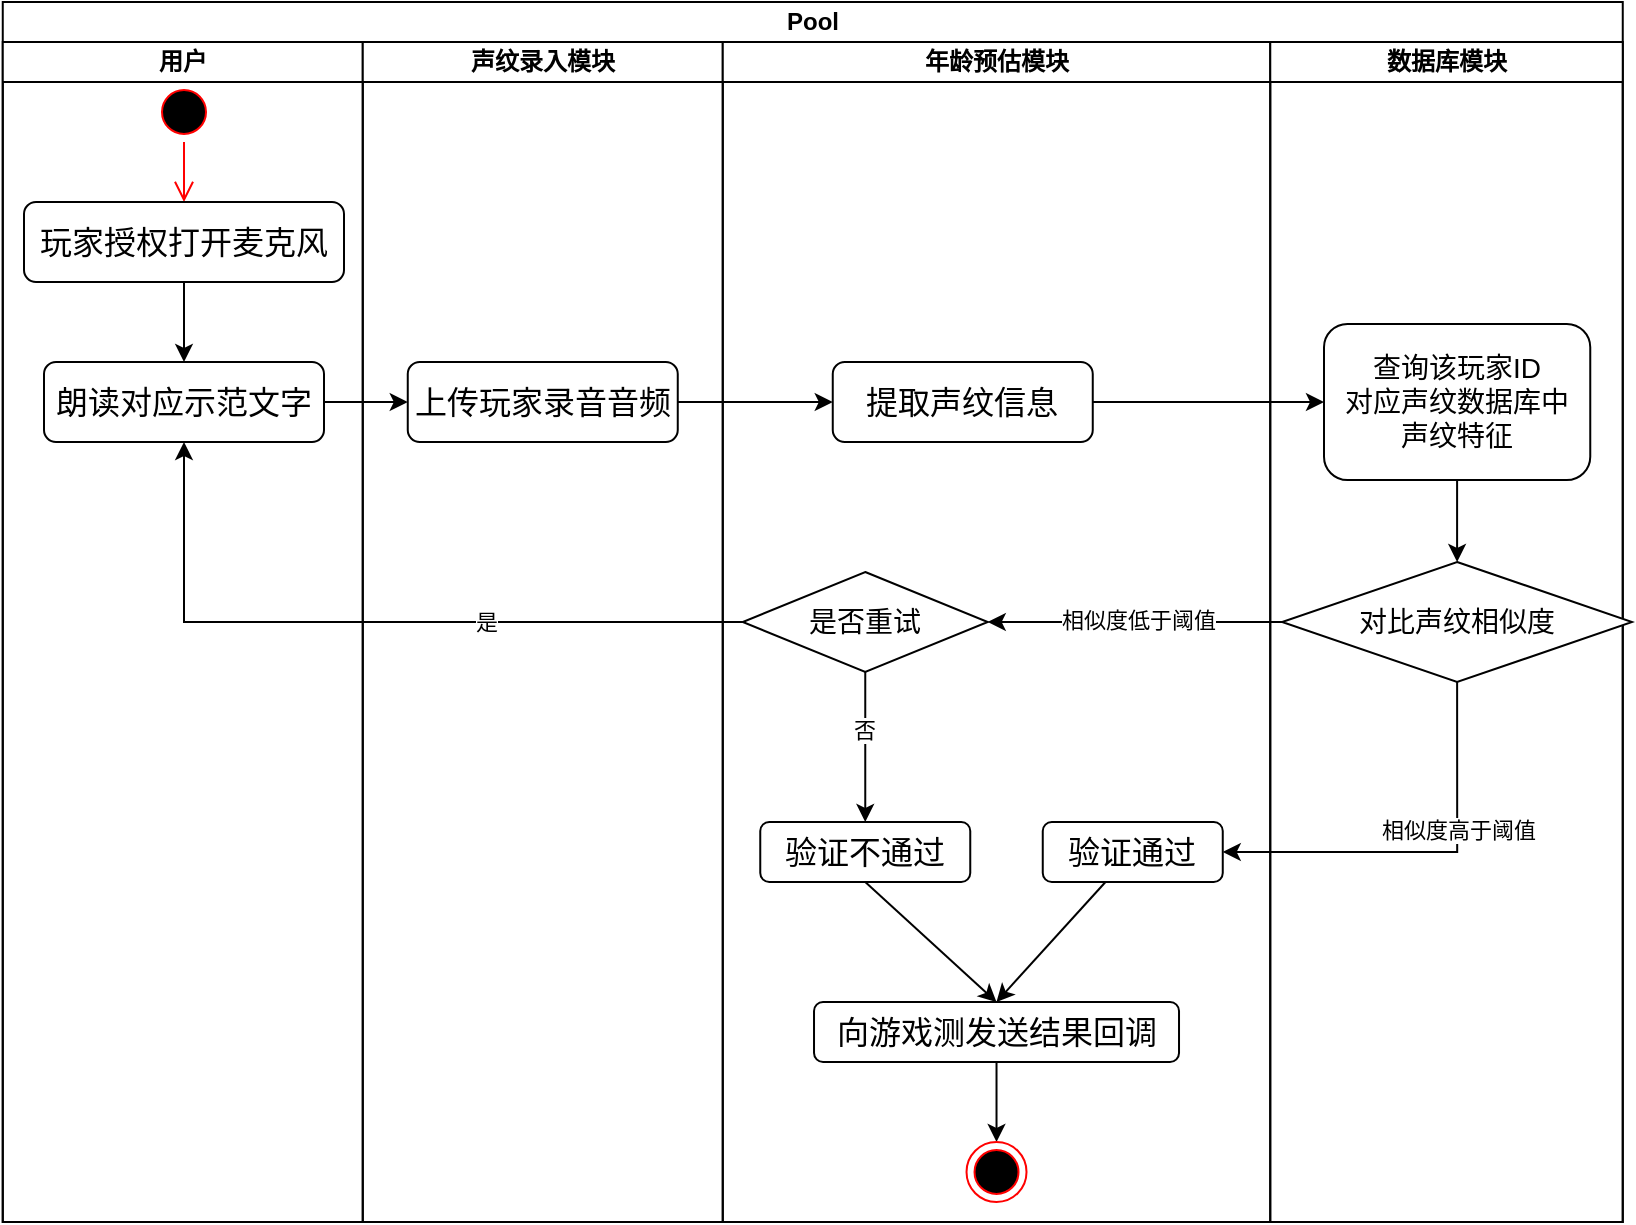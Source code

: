 <mxfile version="21.7.0" type="github">
  <diagram id="prtHgNgQTEPvFCAcTncT" name="Page-1">
    <mxGraphModel dx="884" dy="893" grid="1" gridSize="10" guides="1" tooltips="1" connect="1" arrows="1" fold="1" page="1" pageScale="1" pageWidth="1169" pageHeight="1654" math="0" shadow="0">
      <root>
        <mxCell id="0" />
        <mxCell id="1" parent="0" />
        <mxCell id="PwU85s7J777pROoVStlR-39" value="Pool" style="swimlane;childLayout=stackLayout;resizeParent=1;resizeParentMax=0;startSize=20;html=1;" vertex="1" parent="1">
          <mxGeometry x="139.38" y="10" width="810" height="610" as="geometry" />
        </mxCell>
        <mxCell id="PwU85s7J777pROoVStlR-40" value="用户" style="swimlane;startSize=20;html=1;" vertex="1" parent="PwU85s7J777pROoVStlR-39">
          <mxGeometry y="20" width="180" height="590" as="geometry" />
        </mxCell>
        <mxCell id="PwU85s7J777pROoVStlR-41" value="" style="ellipse;html=1;shape=startState;fillColor=#000000;strokeColor=#ff0000;" vertex="1" parent="PwU85s7J777pROoVStlR-40">
          <mxGeometry x="75.62" y="20" width="30" height="30" as="geometry" />
        </mxCell>
        <mxCell id="PwU85s7J777pROoVStlR-42" value="" style="edgeStyle=orthogonalEdgeStyle;html=1;verticalAlign=bottom;endArrow=open;endSize=8;strokeColor=#ff0000;rounded=0;entryX=0.5;entryY=0;entryDx=0;entryDy=0;" edge="1" parent="PwU85s7J777pROoVStlR-40" source="PwU85s7J777pROoVStlR-41" target="PwU85s7J777pROoVStlR-43">
          <mxGeometry relative="1" as="geometry">
            <mxPoint x="50" y="120" as="targetPoint" />
          </mxGeometry>
        </mxCell>
        <mxCell id="PwU85s7J777pROoVStlR-43" value="&lt;font style=&quot;font-size: 16px;&quot; face=&quot;Lucida Console&quot;&gt;玩家授权打开麦克风&lt;/font&gt;" style="rounded=1;whiteSpace=wrap;html=1;" vertex="1" parent="PwU85s7J777pROoVStlR-40">
          <mxGeometry x="10.62" y="80" width="160" height="40" as="geometry" />
        </mxCell>
        <mxCell id="PwU85s7J777pROoVStlR-44" value="&lt;font face=&quot;Lucida Console&quot; style=&quot;font-size: 16px;&quot;&gt;朗读对应示范文字&lt;/font&gt;" style="rounded=1;whiteSpace=wrap;html=1;" vertex="1" parent="PwU85s7J777pROoVStlR-40">
          <mxGeometry x="20.62" y="160" width="140" height="40" as="geometry" />
        </mxCell>
        <mxCell id="PwU85s7J777pROoVStlR-45" style="edgeStyle=orthogonalEdgeStyle;rounded=0;orthogonalLoop=1;jettySize=auto;html=1;" edge="1" parent="PwU85s7J777pROoVStlR-40" source="PwU85s7J777pROoVStlR-43" target="PwU85s7J777pROoVStlR-44">
          <mxGeometry relative="1" as="geometry" />
        </mxCell>
        <mxCell id="PwU85s7J777pROoVStlR-46" value="声纹录入模块" style="swimlane;startSize=20;html=1;" vertex="1" parent="PwU85s7J777pROoVStlR-39">
          <mxGeometry x="180" y="20" width="180" height="590" as="geometry" />
        </mxCell>
        <mxCell id="PwU85s7J777pROoVStlR-47" value="&lt;font face=&quot;Lucida Console&quot; style=&quot;font-size: 16px;&quot;&gt;上传玩家录音音频&lt;/font&gt;" style="rounded=1;whiteSpace=wrap;html=1;" vertex="1" parent="PwU85s7J777pROoVStlR-46">
          <mxGeometry x="22.5" y="160" width="135" height="40" as="geometry" />
        </mxCell>
        <mxCell id="PwU85s7J777pROoVStlR-48" style="edgeStyle=orthogonalEdgeStyle;rounded=0;orthogonalLoop=1;jettySize=auto;html=1;exitX=1;exitY=0.5;exitDx=0;exitDy=0;entryX=0;entryY=0.5;entryDx=0;entryDy=0;" edge="1" parent="PwU85s7J777pROoVStlR-39" source="PwU85s7J777pROoVStlR-44" target="PwU85s7J777pROoVStlR-47">
          <mxGeometry relative="1" as="geometry" />
        </mxCell>
        <mxCell id="PwU85s7J777pROoVStlR-49" style="edgeStyle=orthogonalEdgeStyle;rounded=0;orthogonalLoop=1;jettySize=auto;html=1;exitX=1;exitY=0.5;exitDx=0;exitDy=0;entryX=0;entryY=0.5;entryDx=0;entryDy=0;" edge="1" parent="PwU85s7J777pROoVStlR-39" source="PwU85s7J777pROoVStlR-47" target="PwU85s7J777pROoVStlR-54">
          <mxGeometry relative="1" as="geometry" />
        </mxCell>
        <mxCell id="PwU85s7J777pROoVStlR-50" style="edgeStyle=orthogonalEdgeStyle;rounded=0;orthogonalLoop=1;jettySize=auto;html=1;exitX=0;exitY=0.5;exitDx=0;exitDy=0;entryX=0.5;entryY=1;entryDx=0;entryDy=0;" edge="1" parent="PwU85s7J777pROoVStlR-39" source="PwU85s7J777pROoVStlR-56" target="PwU85s7J777pROoVStlR-44">
          <mxGeometry relative="1" as="geometry" />
        </mxCell>
        <mxCell id="PwU85s7J777pROoVStlR-51" value="是" style="edgeLabel;html=1;align=center;verticalAlign=middle;resizable=0;points=[];" vertex="1" connectable="0" parent="PwU85s7J777pROoVStlR-50">
          <mxGeometry x="-0.022" y="-1" relative="1" as="geometry">
            <mxPoint x="52" y="1" as="offset" />
          </mxGeometry>
        </mxCell>
        <mxCell id="PwU85s7J777pROoVStlR-52" value="年龄预估模块" style="swimlane;startSize=20;html=1;" vertex="1" parent="PwU85s7J777pROoVStlR-39">
          <mxGeometry x="360" y="20" width="273.75" height="590" as="geometry" />
        </mxCell>
        <mxCell id="PwU85s7J777pROoVStlR-54" value="&lt;font size=&quot;3&quot; face=&quot;Lucida Console&quot;&gt;提取声纹信息&lt;br&gt;&lt;/font&gt;" style="rounded=1;whiteSpace=wrap;html=1;" vertex="1" parent="PwU85s7J777pROoVStlR-52">
          <mxGeometry x="55" y="160" width="130" height="40" as="geometry" />
        </mxCell>
        <mxCell id="PwU85s7J777pROoVStlR-56" value="&lt;span style=&quot;font-size: 14px;&quot;&gt;是否重试&lt;/span&gt;" style="rhombus;whiteSpace=wrap;html=1;" vertex="1" parent="PwU85s7J777pROoVStlR-52">
          <mxGeometry x="10" y="265" width="122.5" height="50" as="geometry" />
        </mxCell>
        <mxCell id="PwU85s7J777pROoVStlR-59" value="&lt;font size=&quot;3&quot; face=&quot;Lucida Console&quot;&gt;验证通过&lt;/font&gt;" style="rounded=1;whiteSpace=wrap;html=1;" vertex="1" parent="PwU85s7J777pROoVStlR-52">
          <mxGeometry x="160" y="390" width="90" height="30" as="geometry" />
        </mxCell>
        <mxCell id="PwU85s7J777pROoVStlR-62" value="&lt;font size=&quot;3&quot; face=&quot;Lucida Console&quot;&gt;验证不通过&lt;/font&gt;" style="rounded=1;whiteSpace=wrap;html=1;" vertex="1" parent="PwU85s7J777pROoVStlR-52">
          <mxGeometry x="18.75" y="390" width="105" height="30" as="geometry" />
        </mxCell>
        <mxCell id="PwU85s7J777pROoVStlR-63" style="rounded=0;orthogonalLoop=1;jettySize=auto;html=1;exitX=0.5;exitY=1;exitDx=0;exitDy=0;entryX=0.5;entryY=0;entryDx=0;entryDy=0;edgeStyle=orthogonalEdgeStyle;" edge="1" parent="PwU85s7J777pROoVStlR-52" source="PwU85s7J777pROoVStlR-56" target="PwU85s7J777pROoVStlR-62">
          <mxGeometry relative="1" as="geometry" />
        </mxCell>
        <mxCell id="PwU85s7J777pROoVStlR-64" value="否" style="edgeLabel;html=1;align=center;verticalAlign=middle;resizable=0;points=[];" vertex="1" connectable="0" parent="PwU85s7J777pROoVStlR-63">
          <mxGeometry x="-0.222" y="-1" relative="1" as="geometry">
            <mxPoint as="offset" />
          </mxGeometry>
        </mxCell>
        <mxCell id="PwU85s7J777pROoVStlR-65" style="edgeStyle=orthogonalEdgeStyle;rounded=0;orthogonalLoop=1;jettySize=auto;html=1;exitX=0.5;exitY=1;exitDx=0;exitDy=0;entryX=0.5;entryY=0;entryDx=0;entryDy=0;" edge="1" parent="PwU85s7J777pROoVStlR-52" source="PwU85s7J777pROoVStlR-66" target="PwU85s7J777pROoVStlR-69">
          <mxGeometry relative="1" as="geometry" />
        </mxCell>
        <mxCell id="PwU85s7J777pROoVStlR-66" value="&lt;font size=&quot;3&quot; face=&quot;Lucida Console&quot;&gt;向游戏测发送结果回调&lt;/font&gt;" style="rounded=1;whiteSpace=wrap;html=1;" vertex="1" parent="PwU85s7J777pROoVStlR-52">
          <mxGeometry x="45.63" y="480" width="182.5" height="30" as="geometry" />
        </mxCell>
        <mxCell id="PwU85s7J777pROoVStlR-67" style="rounded=0;orthogonalLoop=1;jettySize=auto;html=1;entryX=0.5;entryY=0;entryDx=0;entryDy=0;" edge="1" parent="PwU85s7J777pROoVStlR-52" source="PwU85s7J777pROoVStlR-59" target="PwU85s7J777pROoVStlR-66">
          <mxGeometry relative="1" as="geometry" />
        </mxCell>
        <mxCell id="PwU85s7J777pROoVStlR-68" style="rounded=0;orthogonalLoop=1;jettySize=auto;html=1;exitX=0.5;exitY=1;exitDx=0;exitDy=0;entryX=0.5;entryY=0;entryDx=0;entryDy=0;" edge="1" parent="PwU85s7J777pROoVStlR-52" source="PwU85s7J777pROoVStlR-62" target="PwU85s7J777pROoVStlR-66">
          <mxGeometry relative="1" as="geometry" />
        </mxCell>
        <mxCell id="PwU85s7J777pROoVStlR-69" value="" style="ellipse;html=1;shape=endState;fillColor=#000000;strokeColor=#ff0000;" vertex="1" parent="PwU85s7J777pROoVStlR-52">
          <mxGeometry x="121.88" y="550" width="30" height="30" as="geometry" />
        </mxCell>
        <mxCell id="PwU85s7J777pROoVStlR-72" style="edgeStyle=orthogonalEdgeStyle;rounded=0;orthogonalLoop=1;jettySize=auto;html=1;entryX=0;entryY=0.5;entryDx=0;entryDy=0;" edge="1" parent="PwU85s7J777pROoVStlR-39" source="PwU85s7J777pROoVStlR-54" target="PwU85s7J777pROoVStlR-71">
          <mxGeometry relative="1" as="geometry">
            <mxPoint x="650.62" y="200" as="targetPoint" />
          </mxGeometry>
        </mxCell>
        <mxCell id="PwU85s7J777pROoVStlR-70" value="数据库模块" style="swimlane;startSize=20;html=1;" vertex="1" parent="PwU85s7J777pROoVStlR-39">
          <mxGeometry x="633.75" y="20" width="176.25" height="590" as="geometry" />
        </mxCell>
        <mxCell id="PwU85s7J777pROoVStlR-78" style="edgeStyle=orthogonalEdgeStyle;rounded=0;orthogonalLoop=1;jettySize=auto;html=1;entryX=0.5;entryY=0;entryDx=0;entryDy=0;" edge="1" parent="PwU85s7J777pROoVStlR-70" source="PwU85s7J777pROoVStlR-71" target="PwU85s7J777pROoVStlR-73">
          <mxGeometry relative="1" as="geometry" />
        </mxCell>
        <mxCell id="PwU85s7J777pROoVStlR-71" value="&lt;font style=&quot;font-size: 14px;&quot;&gt;查询该玩家ID&lt;br&gt;对应声纹数据库中&lt;br&gt;声纹特征&lt;/font&gt;" style="rounded=1;whiteSpace=wrap;html=1;" vertex="1" parent="PwU85s7J777pROoVStlR-70">
          <mxGeometry x="26.87" y="140.94" width="133.13" height="78.12" as="geometry" />
        </mxCell>
        <mxCell id="PwU85s7J777pROoVStlR-73" value="&lt;span style=&quot;font-size: 14px;&quot;&gt;对比声纹相似度&lt;/span&gt;" style="rhombus;whiteSpace=wrap;html=1;" vertex="1" parent="PwU85s7J777pROoVStlR-70">
          <mxGeometry x="5.93" y="260" width="175" height="60" as="geometry" />
        </mxCell>
        <mxCell id="PwU85s7J777pROoVStlR-74" style="edgeStyle=orthogonalEdgeStyle;rounded=0;orthogonalLoop=1;jettySize=auto;html=1;entryX=1;entryY=0.5;entryDx=0;entryDy=0;" edge="1" parent="PwU85s7J777pROoVStlR-39" source="PwU85s7J777pROoVStlR-73" target="PwU85s7J777pROoVStlR-56">
          <mxGeometry relative="1" as="geometry" />
        </mxCell>
        <mxCell id="PwU85s7J777pROoVStlR-75" value="相似度低于阈值" style="edgeLabel;html=1;align=center;verticalAlign=middle;resizable=0;points=[];" vertex="1" connectable="0" parent="PwU85s7J777pROoVStlR-74">
          <mxGeometry x="-0.021" y="-1" relative="1" as="geometry">
            <mxPoint as="offset" />
          </mxGeometry>
        </mxCell>
        <mxCell id="PwU85s7J777pROoVStlR-76" style="edgeStyle=orthogonalEdgeStyle;rounded=0;orthogonalLoop=1;jettySize=auto;html=1;entryX=1;entryY=0.5;entryDx=0;entryDy=0;exitX=0.5;exitY=1;exitDx=0;exitDy=0;" edge="1" parent="PwU85s7J777pROoVStlR-39" source="PwU85s7J777pROoVStlR-73" target="PwU85s7J777pROoVStlR-59">
          <mxGeometry relative="1" as="geometry" />
        </mxCell>
        <mxCell id="PwU85s7J777pROoVStlR-77" value="相似度高于阈值" style="edgeLabel;html=1;align=center;verticalAlign=middle;resizable=0;points=[];" vertex="1" connectable="0" parent="PwU85s7J777pROoVStlR-76">
          <mxGeometry x="-0.272" relative="1" as="geometry">
            <mxPoint as="offset" />
          </mxGeometry>
        </mxCell>
      </root>
    </mxGraphModel>
  </diagram>
</mxfile>
